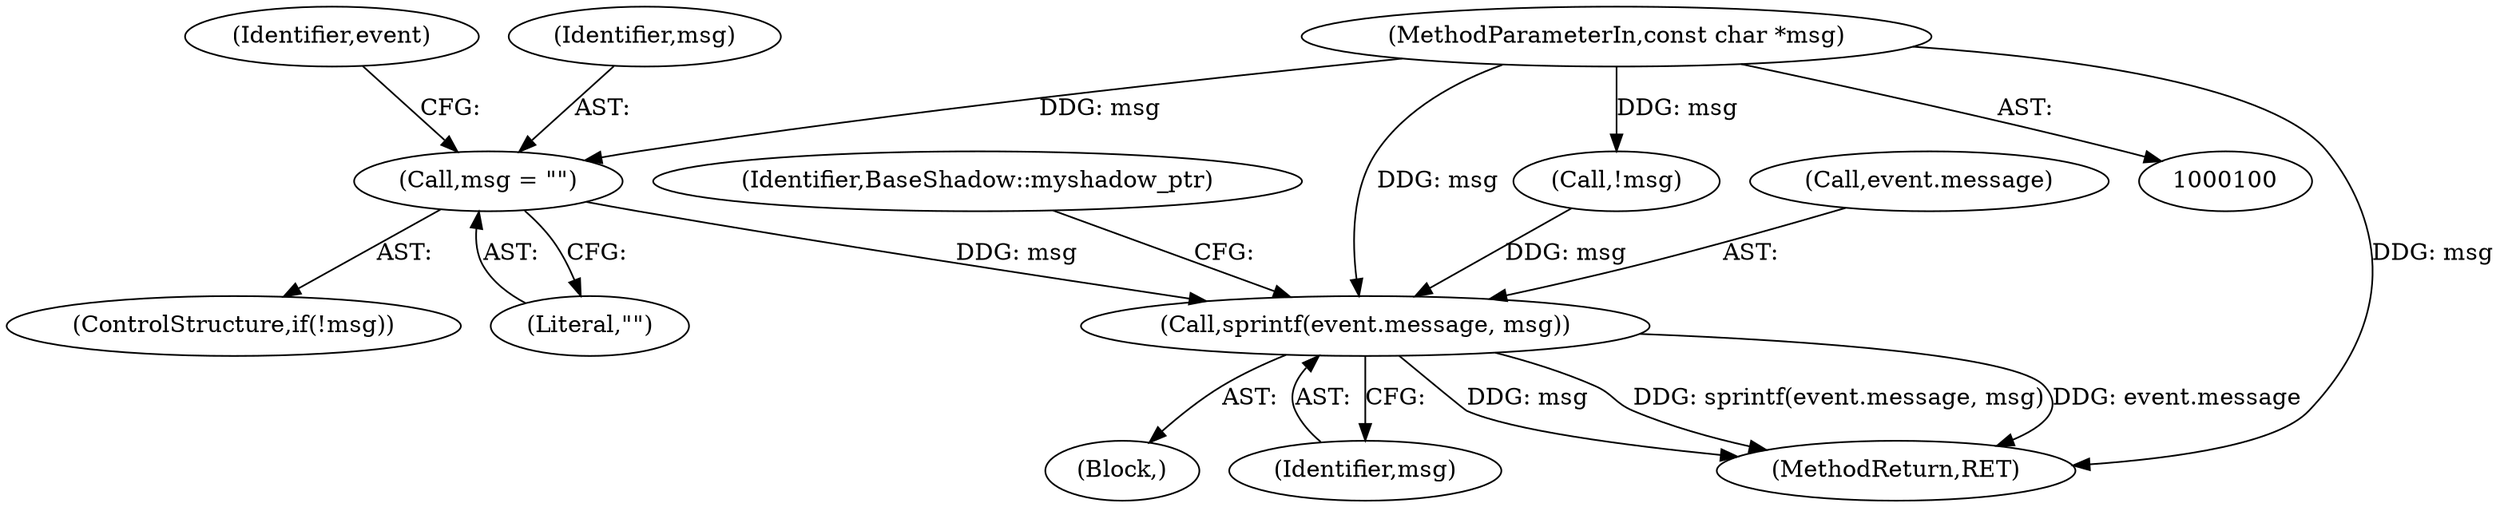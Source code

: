 digraph "0_htcondor_5e5571d1a431eb3c61977b6dd6ec90186ef79867_5@pointer" {
"1000111" [label="(Call,msg = \"\")"];
"1000101" [label="(MethodParameterIn,const char *msg)"];
"1000114" [label="(Call,sprintf(event.message, msg))"];
"1000109" [label="(Call,!msg)"];
"1000118" [label="(Identifier,msg)"];
"1000108" [label="(ControlStructure,if(!msg))"];
"1000114" [label="(Call,sprintf(event.message, msg))"];
"1000113" [label="(Literal,\"\")"];
"1000111" [label="(Call,msg = \"\")"];
"1000112" [label="(Identifier,msg)"];
"1000102" [label="(Block,)"];
"1000115" [label="(Call,event.message)"];
"1000116" [label="(Identifier,event)"];
"1000120" [label="(Identifier,BaseShadow::myshadow_ptr)"];
"1000176" [label="(MethodReturn,RET)"];
"1000101" [label="(MethodParameterIn,const char *msg)"];
"1000111" -> "1000108"  [label="AST: "];
"1000111" -> "1000113"  [label="CFG: "];
"1000112" -> "1000111"  [label="AST: "];
"1000113" -> "1000111"  [label="AST: "];
"1000116" -> "1000111"  [label="CFG: "];
"1000101" -> "1000111"  [label="DDG: msg"];
"1000111" -> "1000114"  [label="DDG: msg"];
"1000101" -> "1000100"  [label="AST: "];
"1000101" -> "1000176"  [label="DDG: msg"];
"1000101" -> "1000109"  [label="DDG: msg"];
"1000101" -> "1000114"  [label="DDG: msg"];
"1000114" -> "1000102"  [label="AST: "];
"1000114" -> "1000118"  [label="CFG: "];
"1000115" -> "1000114"  [label="AST: "];
"1000118" -> "1000114"  [label="AST: "];
"1000120" -> "1000114"  [label="CFG: "];
"1000114" -> "1000176"  [label="DDG: sprintf(event.message, msg)"];
"1000114" -> "1000176"  [label="DDG: event.message"];
"1000114" -> "1000176"  [label="DDG: msg"];
"1000109" -> "1000114"  [label="DDG: msg"];
}

